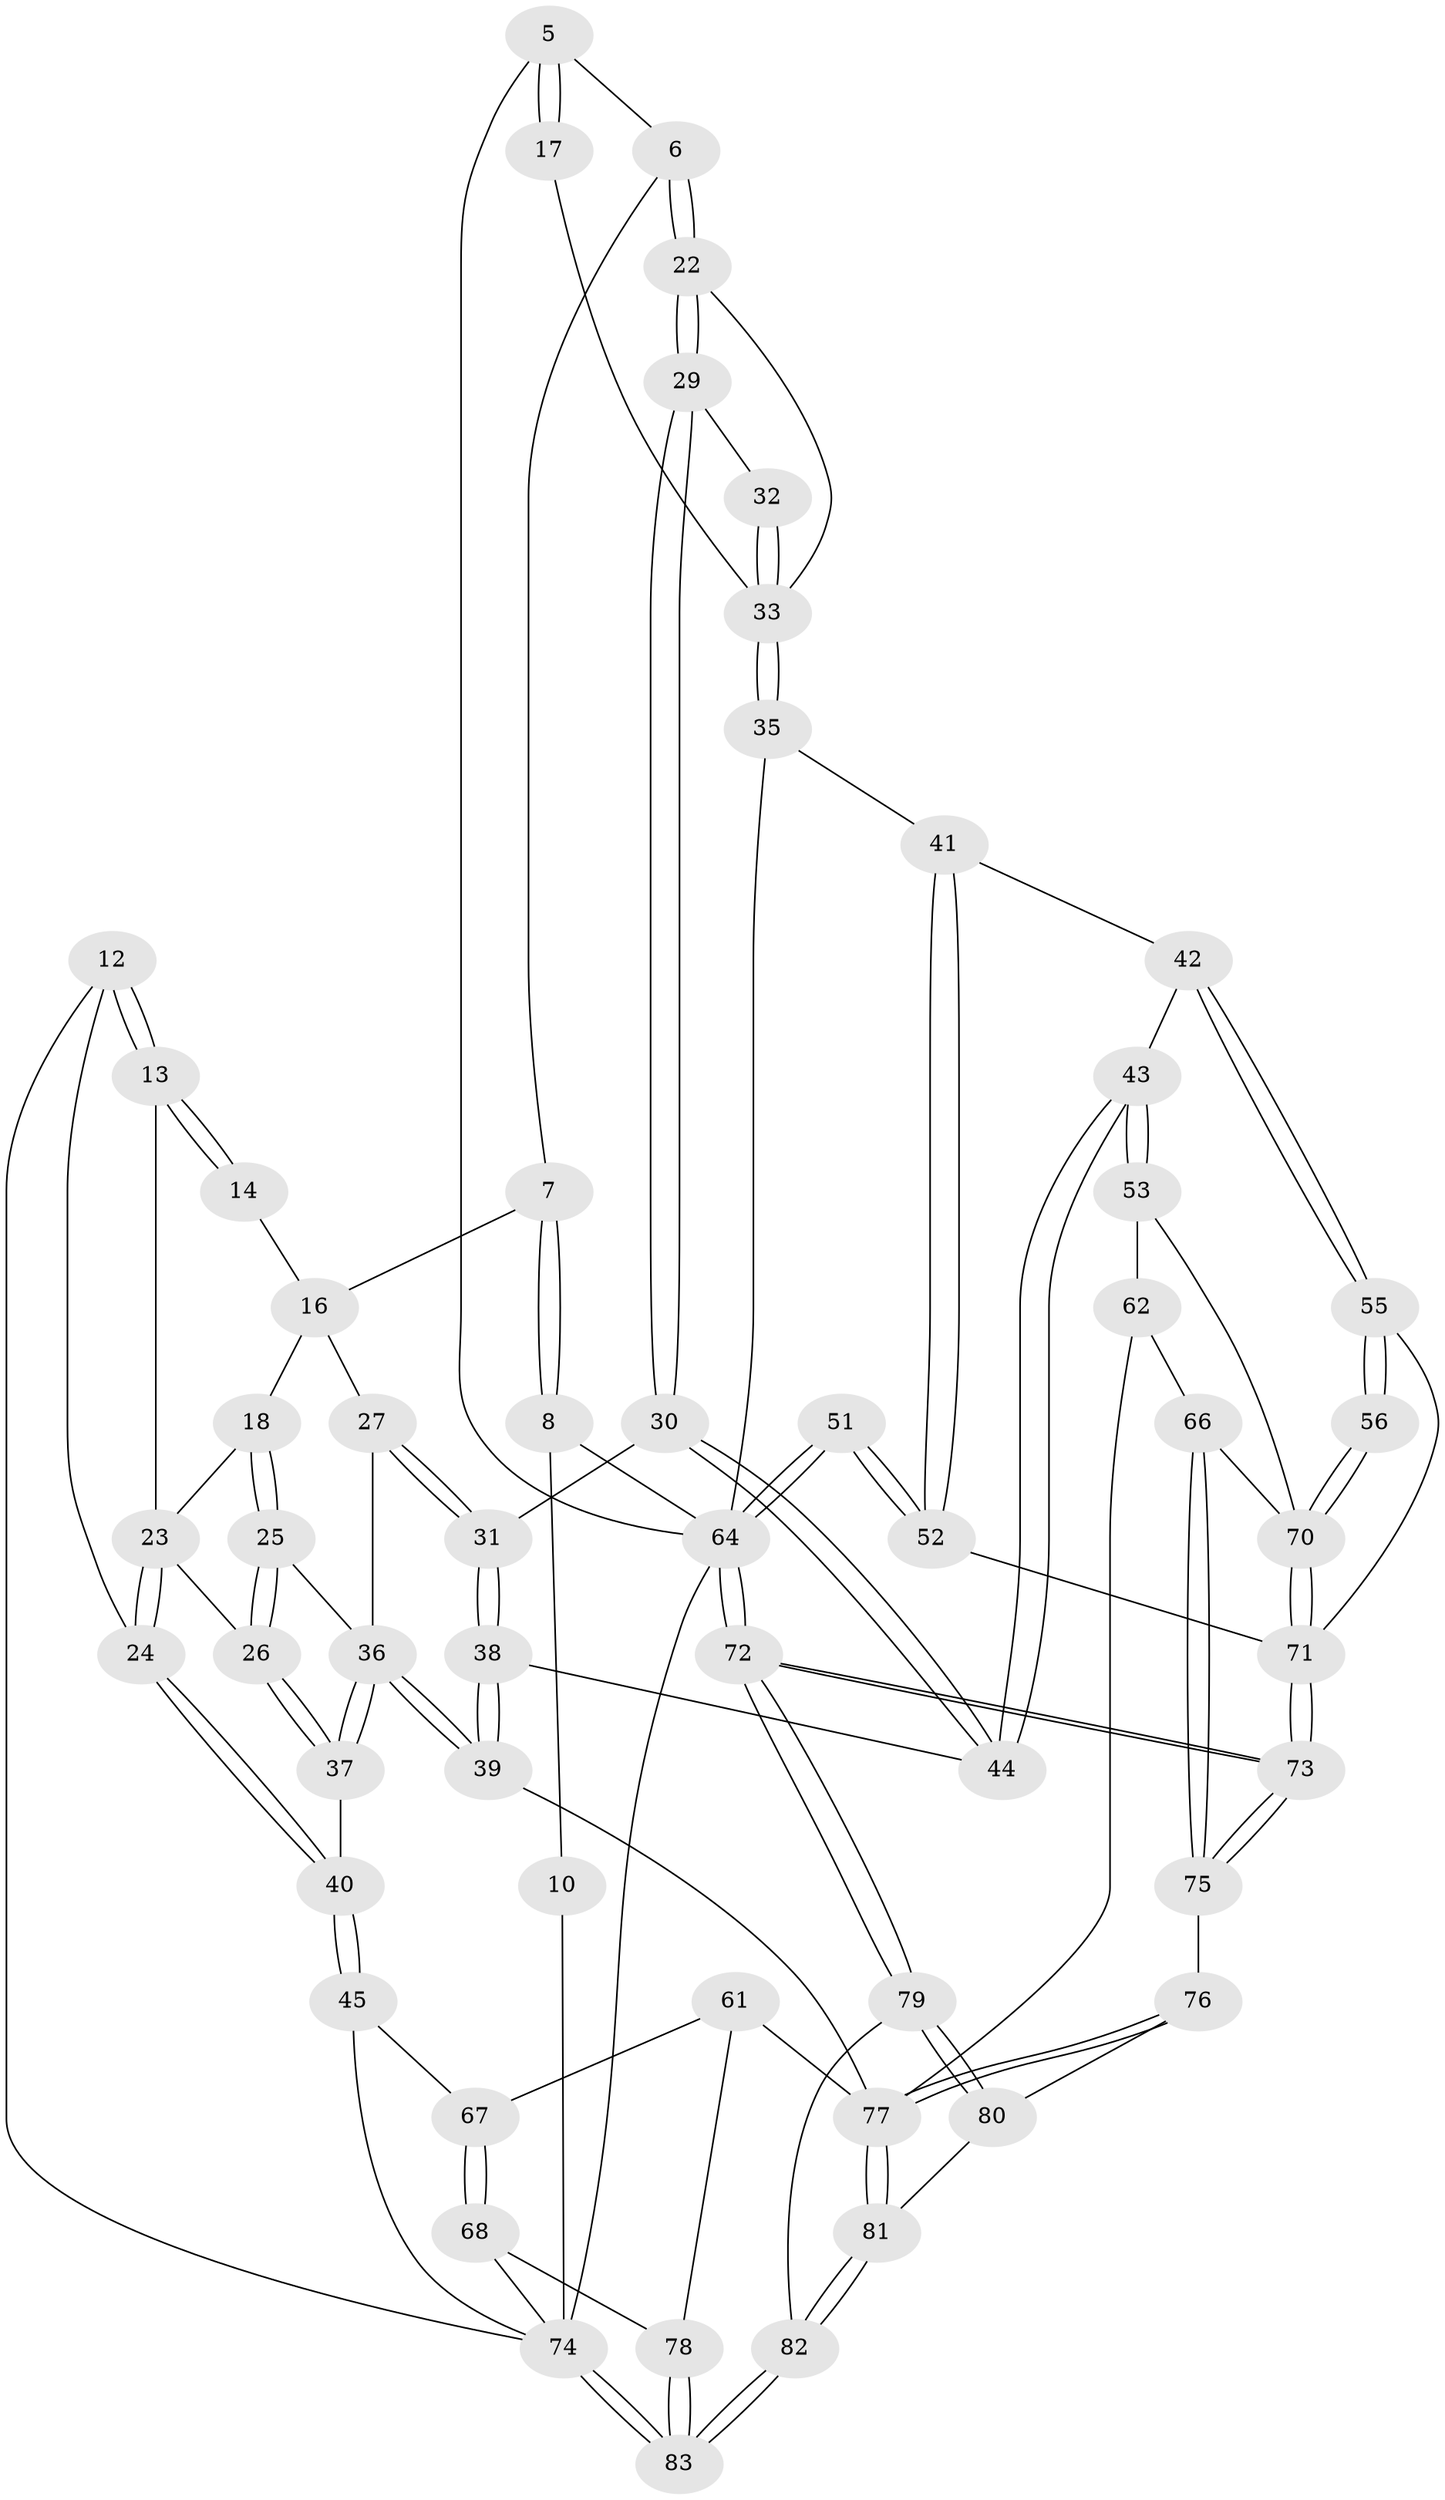 // original degree distribution, {3: 0.03614457831325301, 6: 0.21686746987951808, 5: 0.5180722891566265, 4: 0.2289156626506024}
// Generated by graph-tools (version 1.1) at 2025/04/03/04/25 22:04:35]
// undirected, 58 vertices, 135 edges
graph export_dot {
graph [start="1"]
  node [color=gray90,style=filled];
  5 [pos="+0.832597053144271+0.18005928932033485",super="+2"];
  6 [pos="+0.7123598489310405+0.14382776792728733"];
  7 [pos="+0.567548839122834+0.05334967769187363"];
  8 [pos="+0.5521749368837212+0",super="+4"];
  10 [pos="+0+0",super="+9"];
  12 [pos="+0+0.22317685935127599"];
  13 [pos="+0.09470144702361974+0.16413499570720427"];
  14 [pos="+0.25884531714371967+0"];
  16 [pos="+0.2704548079330736+0.2047078744714612",super="+15"];
  17 [pos="+0.9434363835170381+0.24979597668252104"];
  18 [pos="+0.24095099453387828+0.22801696135873503"];
  22 [pos="+0.7723310825409718+0.3256351434715712"];
  23 [pos="+0.1701272668905175+0.3074661585253375",super="+19"];
  24 [pos="+0.0739399895911036+0.34396539152678346"];
  25 [pos="+0.2656850701147843+0.31648017046589266"];
  26 [pos="+0.2469779978569642+0.3487586230262352"];
  27 [pos="+0.5214244608006895+0.2099870359764777"];
  29 [pos="+0.6809162308045752+0.39573559671468744"];
  30 [pos="+0.6489664708651319+0.41021711162498015"];
  31 [pos="+0.5640543157789026+0.3032388147448964"];
  32 [pos="+0.8280472055785182+0.41849907553060456"];
  33 [pos="+0.8712443840909937+0.451302353581421",super="+20+21"];
  35 [pos="+0.8804385376188351+0.488852013369663"];
  36 [pos="+0.3406451431102329+0.5224075717871226",super="+28"];
  37 [pos="+0.22776128830213774+0.44149445724742514"];
  38 [pos="+0.43966921281763344+0.4896658705467828"];
  39 [pos="+0.3481886948580689+0.5358081538228103"];
  40 [pos="+0.18081313086443845+0.4453256123988496"];
  41 [pos="+0.8403899955310596+0.5319720129348132"];
  42 [pos="+0.7055864478760383+0.5687212201517123"];
  43 [pos="+0.6712496988979185+0.5511700007177248"];
  44 [pos="+0.6522928651198144+0.49286946388043396"];
  45 [pos="+0.014177083667497883+0.6150382151305913"];
  51 [pos="+1+0.7412509394092347"];
  52 [pos="+0.9688577194860777+0.7243992770290755"];
  53 [pos="+0.5493371417538386+0.6453607077061959"];
  55 [pos="+0.7180368338055338+0.6006328499542865"];
  56 [pos="+0.697192554794796+0.802795165822413"];
  61 [pos="+0.15707700060658478+0.7970362574818123",super="+49+60"];
  62 [pos="+0.4021352836480504+0.7914357756557036",super="+54"];
  64 [pos="+1+1",super="+3+34"];
  66 [pos="+0.4971823750894658+0.8279104664319104"];
  67 [pos="+0.13408163431454248+0.7787883346854412",super="+50"];
  68 [pos="+0+0.907878772004145"];
  70 [pos="+0.7166516390714313+0.8656991020514095",super="+65+57"];
  71 [pos="+0.734732704827863+0.9078513699489988",super="+58"];
  72 [pos="+0.8067589726205594+1"];
  73 [pos="+0.730131100227396+0.9308196525689401"];
  74 [pos="+0+1",super="+69+46+11"];
  75 [pos="+0.5148754074098614+0.8651649051375686"];
  76 [pos="+0.4840306254765583+0.9093864589236001"];
  77 [pos="+0.3351128196625989+0.9420821951176074",super="+63+59+48"];
  78 [pos="+0.15715660676724524+0.9078501442521715"];
  79 [pos="+0.5778670404642807+1"];
  80 [pos="+0.4902661292427924+0.9857542530744295"];
  81 [pos="+0.33766888455080746+0.9630802634515461"];
  82 [pos="+0.3341308125762303+1"];
  83 [pos="+0.05386002771366255+1"];
  5 -- 6;
  5 -- 17 [weight=2];
  5 -- 17;
  5 -- 64;
  6 -- 7;
  6 -- 22;
  6 -- 22;
  7 -- 8;
  7 -- 8;
  7 -- 16;
  8 -- 10 [weight=2];
  8 -- 64;
  10 -- 74 [weight=2];
  12 -- 13;
  12 -- 13;
  12 -- 24;
  12 -- 74;
  13 -- 14;
  13 -- 14;
  13 -- 23;
  14 -- 16;
  16 -- 18;
  16 -- 27;
  17 -- 33;
  18 -- 25;
  18 -- 25;
  18 -- 23;
  22 -- 29;
  22 -- 29;
  22 -- 33;
  23 -- 24;
  23 -- 24;
  23 -- 26;
  24 -- 40;
  24 -- 40;
  25 -- 26;
  25 -- 26;
  25 -- 36;
  26 -- 37;
  26 -- 37;
  27 -- 31;
  27 -- 31;
  27 -- 36;
  29 -- 30;
  29 -- 30;
  29 -- 32;
  30 -- 31;
  30 -- 44;
  30 -- 44;
  31 -- 38;
  31 -- 38;
  32 -- 33 [weight=2];
  32 -- 33;
  33 -- 35;
  33 -- 35;
  35 -- 41;
  35 -- 64;
  36 -- 37;
  36 -- 37;
  36 -- 39;
  36 -- 39;
  37 -- 40;
  38 -- 39;
  38 -- 39;
  38 -- 44;
  39 -- 77;
  40 -- 45;
  40 -- 45;
  41 -- 42;
  41 -- 52;
  41 -- 52;
  42 -- 43;
  42 -- 55;
  42 -- 55;
  43 -- 44;
  43 -- 44;
  43 -- 53;
  43 -- 53;
  45 -- 67;
  45 -- 74;
  51 -- 52;
  51 -- 52;
  51 -- 64 [weight=2];
  51 -- 64;
  52 -- 71;
  53 -- 70;
  53 -- 62;
  55 -- 56;
  55 -- 56;
  55 -- 71;
  56 -- 70 [weight=2];
  56 -- 70;
  61 -- 67 [weight=2];
  61 -- 77 [weight=2];
  61 -- 78;
  62 -- 66;
  62 -- 77 [weight=2];
  64 -- 72;
  64 -- 72;
  64 -- 74;
  66 -- 75;
  66 -- 75;
  66 -- 70;
  67 -- 68;
  67 -- 68;
  68 -- 78;
  68 -- 74;
  70 -- 71;
  70 -- 71;
  71 -- 73;
  71 -- 73;
  72 -- 73;
  72 -- 73;
  72 -- 79;
  72 -- 79;
  73 -- 75;
  73 -- 75;
  74 -- 83;
  74 -- 83;
  75 -- 76;
  76 -- 77;
  76 -- 77;
  76 -- 80;
  77 -- 81;
  77 -- 81;
  78 -- 83;
  78 -- 83;
  79 -- 80;
  79 -- 80;
  79 -- 82;
  80 -- 81;
  81 -- 82;
  81 -- 82;
  82 -- 83;
  82 -- 83;
}
